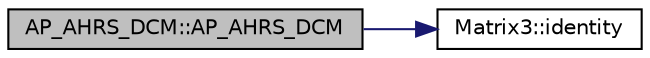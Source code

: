 digraph "AP_AHRS_DCM::AP_AHRS_DCM"
{
 // INTERACTIVE_SVG=YES
  edge [fontname="Helvetica",fontsize="10",labelfontname="Helvetica",labelfontsize="10"];
  node [fontname="Helvetica",fontsize="10",shape=record];
  rankdir="LR";
  Node1 [label="AP_AHRS_DCM::AP_AHRS_DCM",height=0.2,width=0.4,color="black", fillcolor="grey75", style="filled", fontcolor="black"];
  Node1 -> Node2 [color="midnightblue",fontsize="10",style="solid",fontname="Helvetica"];
  Node2 [label="Matrix3::identity",height=0.2,width=0.4,color="black", fillcolor="white", style="filled",URL="$classMatrix3.html#acfd79fa5d5968b42219a9b6d017ac5b5"];
}
